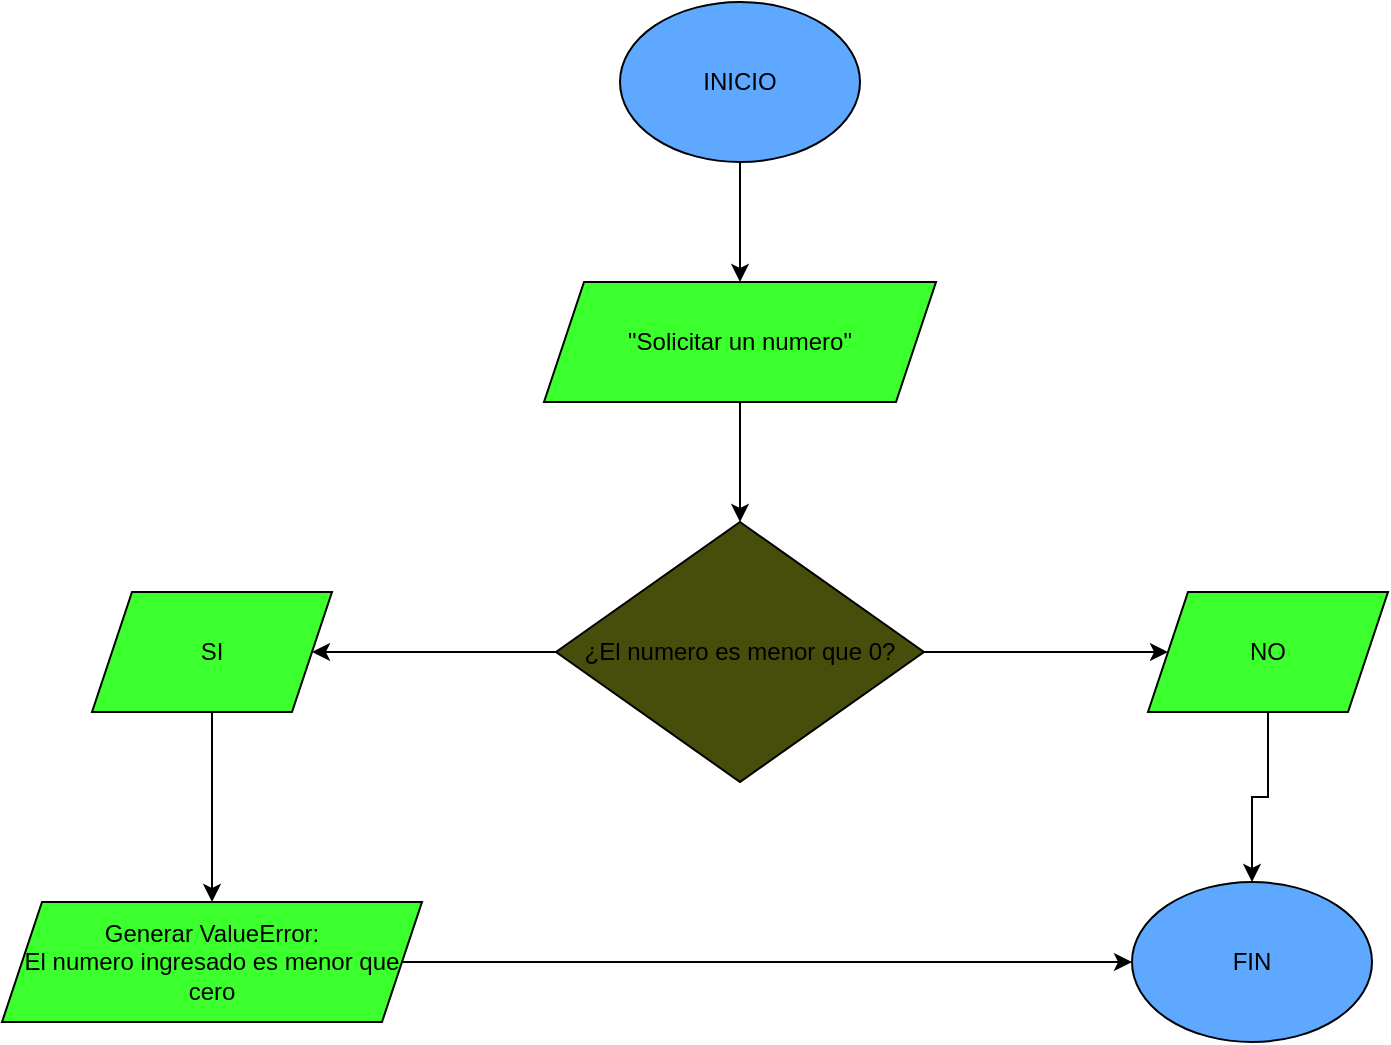 <mxfile version="24.0.4" type="device">
  <diagram name="Página-1" id="YAUZkyyK2YygBbeyj1md">
    <mxGraphModel dx="1242" dy="569" grid="1" gridSize="10" guides="1" tooltips="1" connect="1" arrows="1" fold="1" page="1" pageScale="1" pageWidth="827" pageHeight="1169" math="0" shadow="0">
      <root>
        <mxCell id="0" />
        <mxCell id="1" parent="0" />
        <mxCell id="8eGjWpf0x-H0c46KAk5r-3" value="" style="edgeStyle=orthogonalEdgeStyle;rounded=0;orthogonalLoop=1;jettySize=auto;html=1;" edge="1" parent="1" source="8eGjWpf0x-H0c46KAk5r-1" target="8eGjWpf0x-H0c46KAk5r-2">
          <mxGeometry relative="1" as="geometry" />
        </mxCell>
        <mxCell id="8eGjWpf0x-H0c46KAk5r-1" value="INICIO" style="ellipse;whiteSpace=wrap;html=1;fillColor=#5EA9FF;" vertex="1" parent="1">
          <mxGeometry x="354" y="20" width="120" height="80" as="geometry" />
        </mxCell>
        <mxCell id="8eGjWpf0x-H0c46KAk5r-5" value="" style="edgeStyle=orthogonalEdgeStyle;rounded=0;orthogonalLoop=1;jettySize=auto;html=1;" edge="1" parent="1" source="8eGjWpf0x-H0c46KAk5r-2" target="8eGjWpf0x-H0c46KAk5r-4">
          <mxGeometry relative="1" as="geometry" />
        </mxCell>
        <mxCell id="8eGjWpf0x-H0c46KAk5r-2" value="&quot;Solicitar un numero&quot;" style="shape=parallelogram;perimeter=parallelogramPerimeter;whiteSpace=wrap;html=1;fixedSize=1;fillColor=#3CFF2E;" vertex="1" parent="1">
          <mxGeometry x="316" y="160" width="196" height="60" as="geometry" />
        </mxCell>
        <mxCell id="8eGjWpf0x-H0c46KAk5r-7" value="" style="edgeStyle=orthogonalEdgeStyle;rounded=0;orthogonalLoop=1;jettySize=auto;html=1;" edge="1" parent="1" source="8eGjWpf0x-H0c46KAk5r-4" target="8eGjWpf0x-H0c46KAk5r-6">
          <mxGeometry relative="1" as="geometry" />
        </mxCell>
        <mxCell id="8eGjWpf0x-H0c46KAk5r-9" value="" style="edgeStyle=orthogonalEdgeStyle;rounded=0;orthogonalLoop=1;jettySize=auto;html=1;" edge="1" parent="1" source="8eGjWpf0x-H0c46KAk5r-4" target="8eGjWpf0x-H0c46KAk5r-8">
          <mxGeometry relative="1" as="geometry" />
        </mxCell>
        <mxCell id="8eGjWpf0x-H0c46KAk5r-4" value="¿El numero es menor que 0?" style="rhombus;whiteSpace=wrap;html=1;fillColor=#474D0A;" vertex="1" parent="1">
          <mxGeometry x="322" y="280" width="184" height="130" as="geometry" />
        </mxCell>
        <mxCell id="8eGjWpf0x-H0c46KAk5r-11" value="" style="edgeStyle=orthogonalEdgeStyle;rounded=0;orthogonalLoop=1;jettySize=auto;html=1;" edge="1" parent="1" source="8eGjWpf0x-H0c46KAk5r-6" target="8eGjWpf0x-H0c46KAk5r-10">
          <mxGeometry relative="1" as="geometry" />
        </mxCell>
        <mxCell id="8eGjWpf0x-H0c46KAk5r-6" value="SI" style="shape=parallelogram;perimeter=parallelogramPerimeter;whiteSpace=wrap;html=1;fixedSize=1;fillColor=#3CFF2E;" vertex="1" parent="1">
          <mxGeometry x="90" y="315" width="120" height="60" as="geometry" />
        </mxCell>
        <mxCell id="8eGjWpf0x-H0c46KAk5r-14" value="" style="edgeStyle=orthogonalEdgeStyle;rounded=0;orthogonalLoop=1;jettySize=auto;html=1;" edge="1" parent="1" source="8eGjWpf0x-H0c46KAk5r-8" target="8eGjWpf0x-H0c46KAk5r-12">
          <mxGeometry relative="1" as="geometry" />
        </mxCell>
        <mxCell id="8eGjWpf0x-H0c46KAk5r-8" value="NO" style="shape=parallelogram;perimeter=parallelogramPerimeter;whiteSpace=wrap;html=1;fixedSize=1;fillColor=#3CFF2E;" vertex="1" parent="1">
          <mxGeometry x="618" y="315" width="120" height="60" as="geometry" />
        </mxCell>
        <mxCell id="8eGjWpf0x-H0c46KAk5r-13" style="edgeStyle=orthogonalEdgeStyle;rounded=0;orthogonalLoop=1;jettySize=auto;html=1;entryX=0;entryY=0.5;entryDx=0;entryDy=0;" edge="1" parent="1" source="8eGjWpf0x-H0c46KAk5r-10" target="8eGjWpf0x-H0c46KAk5r-12">
          <mxGeometry relative="1" as="geometry" />
        </mxCell>
        <mxCell id="8eGjWpf0x-H0c46KAk5r-10" value="Generar ValueError:&lt;div&gt;El numero ingresado es menor que cero&lt;/div&gt;" style="shape=parallelogram;perimeter=parallelogramPerimeter;whiteSpace=wrap;html=1;fixedSize=1;fillColor=#3CFF2E;" vertex="1" parent="1">
          <mxGeometry x="45" y="470" width="210" height="60" as="geometry" />
        </mxCell>
        <mxCell id="8eGjWpf0x-H0c46KAk5r-12" value="FIN" style="ellipse;whiteSpace=wrap;html=1;fillColor=#5EA9FF;" vertex="1" parent="1">
          <mxGeometry x="610" y="460" width="120" height="80" as="geometry" />
        </mxCell>
      </root>
    </mxGraphModel>
  </diagram>
</mxfile>
